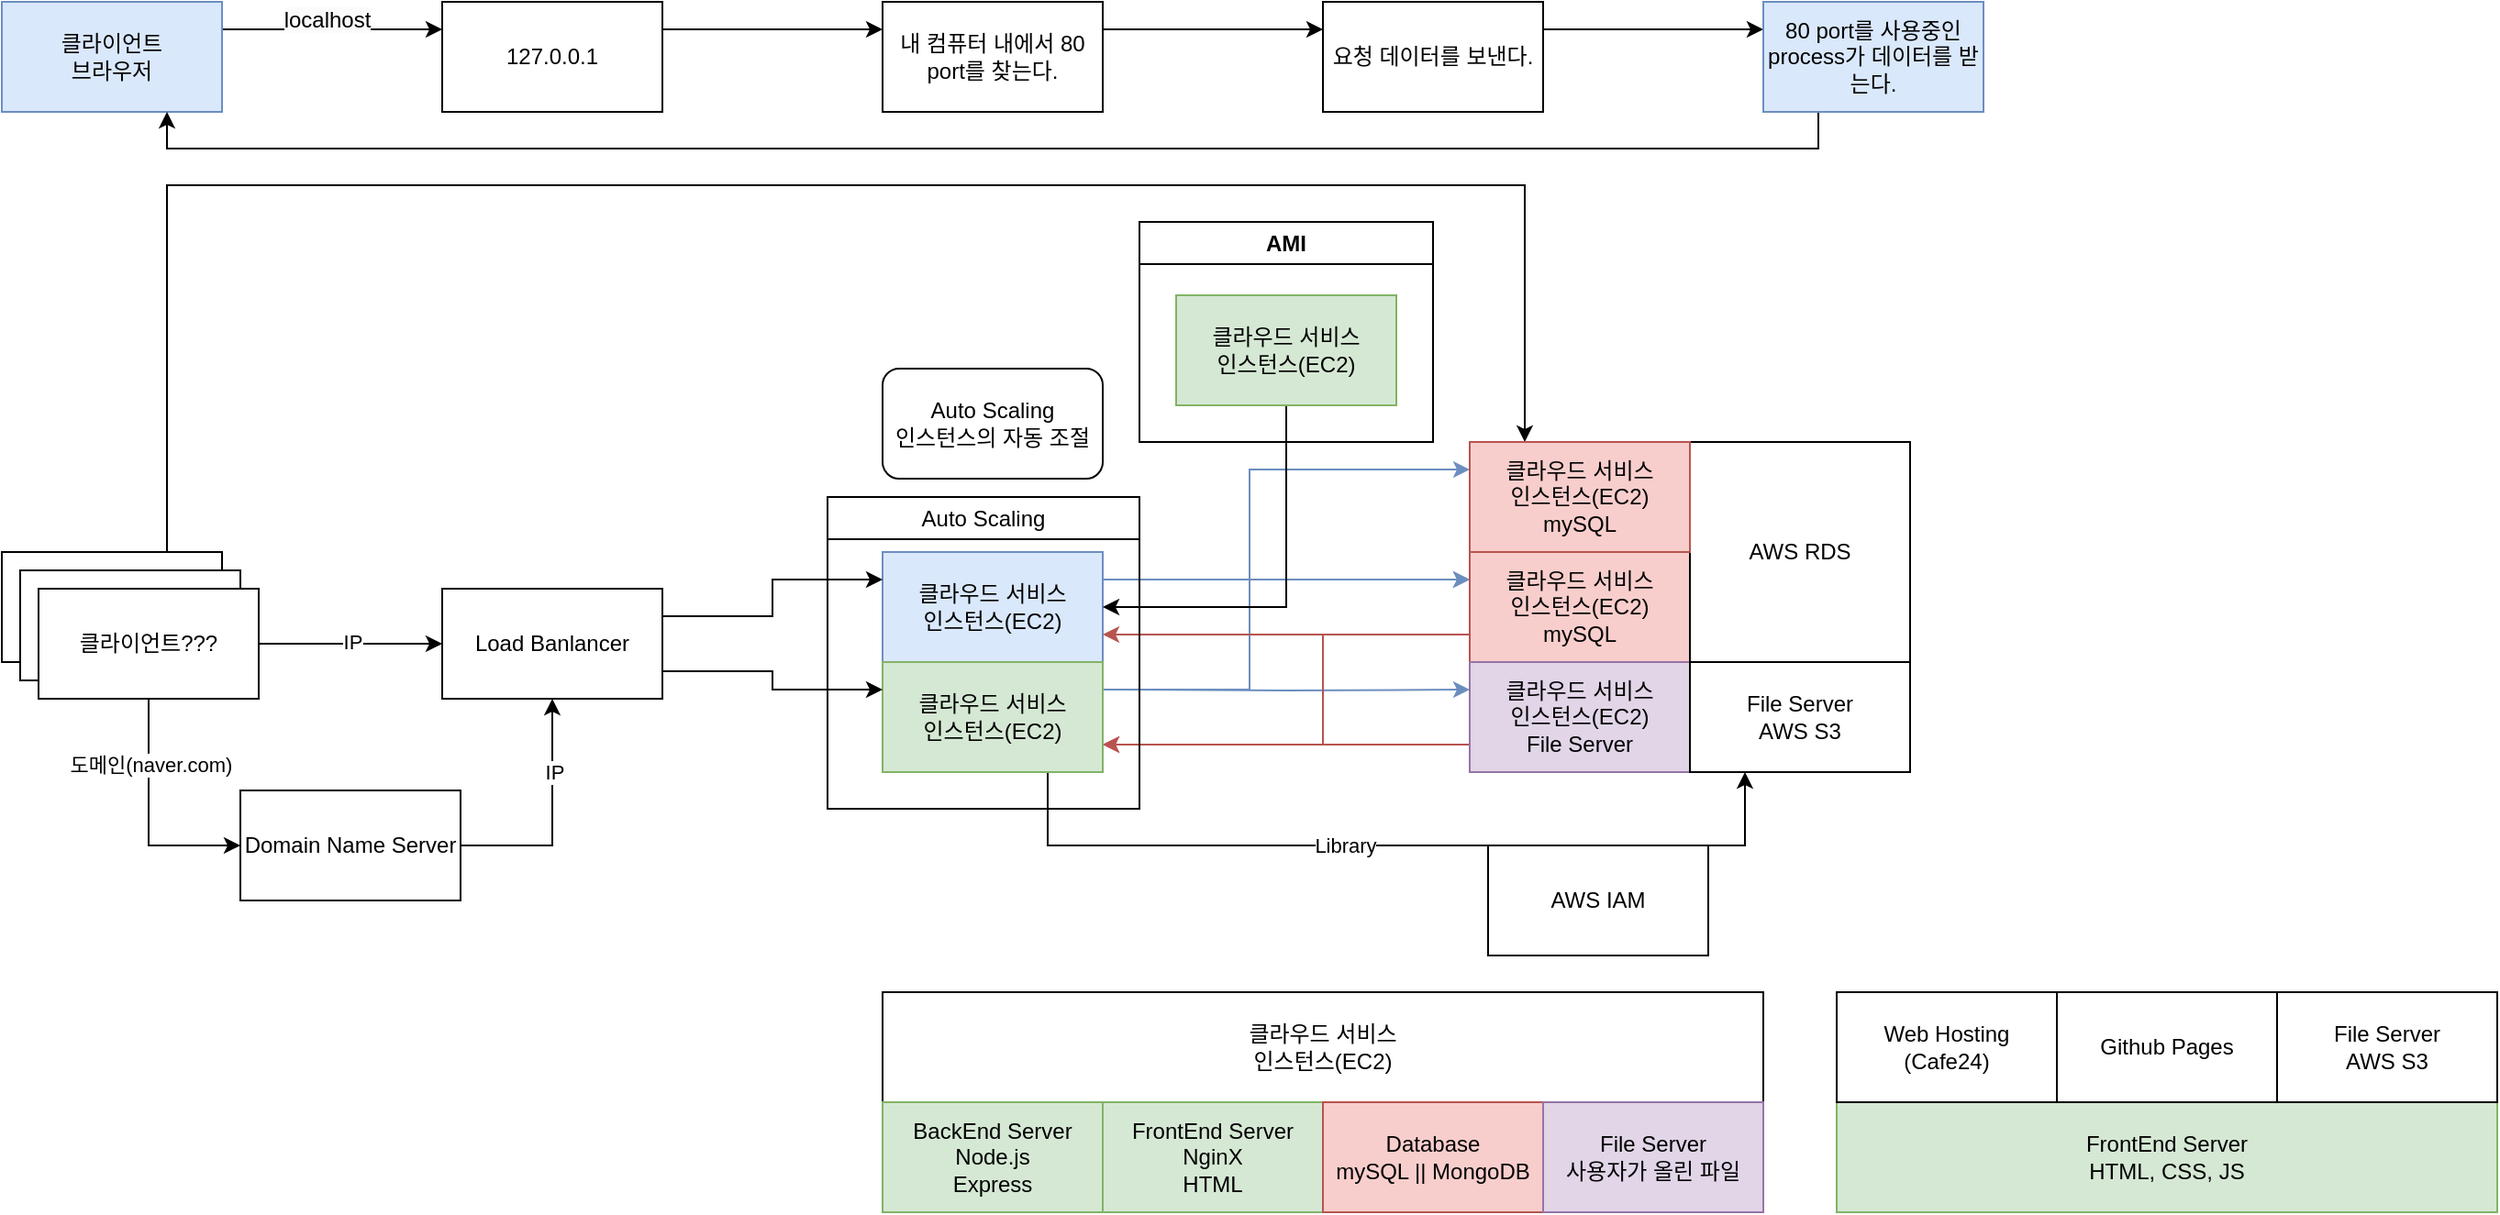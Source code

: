 <mxfile version="24.5.2" type="device">
  <diagram name="페이지-1" id="IzrHYI5sSQail3mEcHFB">
    <mxGraphModel dx="1066" dy="571" grid="1" gridSize="10" guides="1" tooltips="1" connect="1" arrows="1" fold="1" page="1" pageScale="1" pageWidth="827" pageHeight="1169" math="0" shadow="0">
      <root>
        <mxCell id="0" />
        <mxCell id="1" parent="0" />
        <mxCell id="Rycm1ArM-xXLczLpoNVL-3" style="edgeStyle=orthogonalEdgeStyle;rounded=0;orthogonalLoop=1;jettySize=auto;html=1;exitX=1;exitY=0.25;exitDx=0;exitDy=0;entryX=0;entryY=0.25;entryDx=0;entryDy=0;" edge="1" parent="1" source="Rycm1ArM-xXLczLpoNVL-1" target="Rycm1ArM-xXLczLpoNVL-2">
          <mxGeometry relative="1" as="geometry" />
        </mxCell>
        <mxCell id="Rycm1ArM-xXLczLpoNVL-4" value="&lt;span style=&quot;font-size: 12px; text-wrap: wrap; background-color: rgb(251, 251, 251);&quot;&gt;l&lt;/span&gt;&lt;span style=&quot;background-color: rgb(251, 251, 251); font-size: 12px; text-wrap: wrap;&quot;&gt;ocalhost&lt;/span&gt;" style="edgeLabel;html=1;align=center;verticalAlign=middle;resizable=0;points=[];" vertex="1" connectable="0" parent="Rycm1ArM-xXLczLpoNVL-3">
          <mxGeometry x="-0.133" relative="1" as="geometry">
            <mxPoint x="5" y="-5" as="offset" />
          </mxGeometry>
        </mxCell>
        <mxCell id="Rycm1ArM-xXLczLpoNVL-1" value="&lt;div&gt;클라이언트&lt;/div&gt;브라우저" style="rounded=0;whiteSpace=wrap;html=1;fillColor=#dae8fc;strokeColor=#6c8ebf;" vertex="1" parent="1">
          <mxGeometry x="40" y="40" width="120" height="60" as="geometry" />
        </mxCell>
        <mxCell id="Rycm1ArM-xXLczLpoNVL-6" style="edgeStyle=orthogonalEdgeStyle;rounded=0;orthogonalLoop=1;jettySize=auto;html=1;exitX=1;exitY=0.25;exitDx=0;exitDy=0;entryX=0;entryY=0.25;entryDx=0;entryDy=0;" edge="1" parent="1" source="Rycm1ArM-xXLczLpoNVL-2" target="Rycm1ArM-xXLczLpoNVL-5">
          <mxGeometry relative="1" as="geometry" />
        </mxCell>
        <mxCell id="Rycm1ArM-xXLczLpoNVL-2" value="127.0.0.1" style="rounded=0;whiteSpace=wrap;html=1;" vertex="1" parent="1">
          <mxGeometry x="280" y="40" width="120" height="60" as="geometry" />
        </mxCell>
        <mxCell id="Rycm1ArM-xXLczLpoNVL-8" style="edgeStyle=orthogonalEdgeStyle;rounded=0;orthogonalLoop=1;jettySize=auto;html=1;exitX=1;exitY=0.25;exitDx=0;exitDy=0;entryX=0;entryY=0.25;entryDx=0;entryDy=0;" edge="1" parent="1" source="Rycm1ArM-xXLczLpoNVL-5" target="Rycm1ArM-xXLczLpoNVL-7">
          <mxGeometry relative="1" as="geometry" />
        </mxCell>
        <mxCell id="Rycm1ArM-xXLczLpoNVL-5" value="내 컴퓨터 내에서 80 port를 찾는다." style="rounded=0;whiteSpace=wrap;html=1;" vertex="1" parent="1">
          <mxGeometry x="520" y="40" width="120" height="60" as="geometry" />
        </mxCell>
        <mxCell id="Rycm1ArM-xXLczLpoNVL-10" style="edgeStyle=orthogonalEdgeStyle;rounded=0;orthogonalLoop=1;jettySize=auto;html=1;exitX=1;exitY=0.25;exitDx=0;exitDy=0;entryX=0;entryY=0.25;entryDx=0;entryDy=0;" edge="1" parent="1" source="Rycm1ArM-xXLczLpoNVL-7" target="Rycm1ArM-xXLczLpoNVL-9">
          <mxGeometry relative="1" as="geometry" />
        </mxCell>
        <mxCell id="Rycm1ArM-xXLczLpoNVL-7" value="요청 데이터를 보낸다." style="rounded=0;whiteSpace=wrap;html=1;" vertex="1" parent="1">
          <mxGeometry x="760" y="40" width="120" height="60" as="geometry" />
        </mxCell>
        <mxCell id="Rycm1ArM-xXLczLpoNVL-11" style="edgeStyle=orthogonalEdgeStyle;rounded=0;orthogonalLoop=1;jettySize=auto;html=1;exitX=0.25;exitY=1;exitDx=0;exitDy=0;entryX=0.75;entryY=1;entryDx=0;entryDy=0;" edge="1" parent="1" source="Rycm1ArM-xXLczLpoNVL-9" target="Rycm1ArM-xXLczLpoNVL-1">
          <mxGeometry relative="1" as="geometry" />
        </mxCell>
        <mxCell id="Rycm1ArM-xXLczLpoNVL-9" value="80 port를 사용중인 process가 데이터를 받는다." style="rounded=0;whiteSpace=wrap;html=1;fillColor=#dae8fc;strokeColor=#6c8ebf;" vertex="1" parent="1">
          <mxGeometry x="1000" y="40" width="120" height="60" as="geometry" />
        </mxCell>
        <mxCell id="Rycm1ArM-xXLczLpoNVL-156" style="edgeStyle=orthogonalEdgeStyle;rounded=0;orthogonalLoop=1;jettySize=auto;html=1;exitX=0.75;exitY=0;exitDx=0;exitDy=0;entryX=0.25;entryY=0;entryDx=0;entryDy=0;" edge="1" parent="1" source="Rycm1ArM-xXLczLpoNVL-12" target="Rycm1ArM-xXLczLpoNVL-153">
          <mxGeometry relative="1" as="geometry">
            <Array as="points">
              <mxPoint x="130" y="140" />
              <mxPoint x="870" y="140" />
            </Array>
          </mxGeometry>
        </mxCell>
        <mxCell id="Rycm1ArM-xXLczLpoNVL-12" value="&lt;div&gt;클라이언트???&lt;/div&gt;" style="rounded=0;whiteSpace=wrap;html=1;" vertex="1" parent="1">
          <mxGeometry x="40" y="340" width="120" height="60" as="geometry" />
        </mxCell>
        <mxCell id="Rycm1ArM-xXLczLpoNVL-114" style="edgeStyle=orthogonalEdgeStyle;rounded=0;orthogonalLoop=1;jettySize=auto;html=1;exitX=1;exitY=0.25;exitDx=0;exitDy=0;entryX=0;entryY=0.25;entryDx=0;entryDy=0;fillColor=#dae8fc;strokeColor=#6c8ebf;" edge="1" parent="1" source="Rycm1ArM-xXLczLpoNVL-14" target="Rycm1ArM-xXLczLpoNVL-112">
          <mxGeometry relative="1" as="geometry" />
        </mxCell>
        <mxCell id="Rycm1ArM-xXLczLpoNVL-154" style="edgeStyle=orthogonalEdgeStyle;rounded=0;orthogonalLoop=1;jettySize=auto;html=1;exitX=1;exitY=0.25;exitDx=0;exitDy=0;entryX=0;entryY=0.25;entryDx=0;entryDy=0;fillColor=#dae8fc;strokeColor=#6c8ebf;" edge="1" parent="1" source="Rycm1ArM-xXLczLpoNVL-14" target="Rycm1ArM-xXLczLpoNVL-153">
          <mxGeometry relative="1" as="geometry">
            <Array as="points">
              <mxPoint x="720" y="355" />
              <mxPoint x="720" y="295" />
            </Array>
          </mxGeometry>
        </mxCell>
        <mxCell id="Rycm1ArM-xXLczLpoNVL-14" value="클라우드 서비스&lt;div&gt;인스턴스(EC2)&lt;/div&gt;" style="rounded=0;whiteSpace=wrap;html=1;fillColor=#dae8fc;strokeColor=#6c8ebf;" vertex="1" parent="1">
          <mxGeometry x="520" y="340" width="120" height="60" as="geometry" />
        </mxCell>
        <mxCell id="Rycm1ArM-xXLczLpoNVL-91" value="Auto Scaling&lt;div&gt;인스턴스의 자동 조절&lt;/div&gt;" style="rounded=1;whiteSpace=wrap;html=1;" vertex="1" parent="1">
          <mxGeometry x="520" y="240" width="120" height="60" as="geometry" />
        </mxCell>
        <mxCell id="Rycm1ArM-xXLczLpoNVL-92" value="&lt;div&gt;클라이언트???&lt;/div&gt;" style="rounded=0;whiteSpace=wrap;html=1;" vertex="1" parent="1">
          <mxGeometry x="50" y="350" width="120" height="60" as="geometry" />
        </mxCell>
        <mxCell id="Rycm1ArM-xXLczLpoNVL-132" style="edgeStyle=orthogonalEdgeStyle;rounded=0;orthogonalLoop=1;jettySize=auto;html=1;exitX=1;exitY=0.5;exitDx=0;exitDy=0;entryX=0;entryY=0.5;entryDx=0;entryDy=0;" edge="1" parent="1" source="Rycm1ArM-xXLczLpoNVL-93" target="Rycm1ArM-xXLczLpoNVL-131">
          <mxGeometry relative="1" as="geometry" />
        </mxCell>
        <mxCell id="Rycm1ArM-xXLczLpoNVL-143" value="IP" style="edgeLabel;html=1;align=center;verticalAlign=middle;resizable=0;points=[];" vertex="1" connectable="0" parent="Rycm1ArM-xXLczLpoNVL-132">
          <mxGeometry x="0.007" y="1" relative="1" as="geometry">
            <mxPoint as="offset" />
          </mxGeometry>
        </mxCell>
        <mxCell id="Rycm1ArM-xXLczLpoNVL-141" style="edgeStyle=orthogonalEdgeStyle;rounded=0;orthogonalLoop=1;jettySize=auto;html=1;exitX=0.5;exitY=1;exitDx=0;exitDy=0;entryX=0;entryY=0.5;entryDx=0;entryDy=0;" edge="1" parent="1" source="Rycm1ArM-xXLczLpoNVL-93" target="Rycm1ArM-xXLczLpoNVL-140">
          <mxGeometry relative="1" as="geometry" />
        </mxCell>
        <mxCell id="Rycm1ArM-xXLczLpoNVL-144" value="도메인(naver.com)" style="edgeLabel;html=1;align=center;verticalAlign=middle;resizable=0;points=[];" vertex="1" connectable="0" parent="Rycm1ArM-xXLczLpoNVL-141">
          <mxGeometry x="-0.454" y="1" relative="1" as="geometry">
            <mxPoint as="offset" />
          </mxGeometry>
        </mxCell>
        <mxCell id="Rycm1ArM-xXLczLpoNVL-93" value="&lt;div&gt;클라이언트???&lt;/div&gt;" style="rounded=0;whiteSpace=wrap;html=1;" vertex="1" parent="1">
          <mxGeometry x="60" y="360" width="120" height="60" as="geometry" />
        </mxCell>
        <mxCell id="Rycm1ArM-xXLczLpoNVL-105" value="클라우드 서비스&lt;div&gt;인스턴스(EC2)&lt;/div&gt;" style="rounded=0;whiteSpace=wrap;html=1;" vertex="1" parent="1">
          <mxGeometry x="520" y="580" width="480" height="60" as="geometry" />
        </mxCell>
        <mxCell id="Rycm1ArM-xXLczLpoNVL-106" value="&lt;div&gt;BackEnd Server&lt;/div&gt;Node.js&lt;div&gt;Express&lt;/div&gt;" style="rounded=0;whiteSpace=wrap;html=1;fillColor=#d5e8d4;strokeColor=#82b366;" vertex="1" parent="1">
          <mxGeometry x="520" y="640" width="120" height="60" as="geometry" />
        </mxCell>
        <mxCell id="Rycm1ArM-xXLczLpoNVL-107" value="&lt;div&gt;FrontEnd Server&lt;/div&gt;NginX&lt;div&gt;HTML&lt;/div&gt;" style="rounded=0;whiteSpace=wrap;html=1;fillColor=#d5e8d4;strokeColor=#82b366;" vertex="1" parent="1">
          <mxGeometry x="640" y="640" width="120" height="60" as="geometry" />
        </mxCell>
        <mxCell id="Rycm1ArM-xXLczLpoNVL-108" value="Database&lt;div&gt;mySQL || MongoDB&lt;/div&gt;" style="rounded=0;whiteSpace=wrap;html=1;fillColor=#f8cecc;strokeColor=#b85450;" vertex="1" parent="1">
          <mxGeometry x="760" y="640" width="120" height="60" as="geometry" />
        </mxCell>
        <mxCell id="Rycm1ArM-xXLczLpoNVL-109" value="&lt;div&gt;File Server&lt;/div&gt;사용자가 올린 파일" style="rounded=0;whiteSpace=wrap;html=1;fillColor=#e1d5e7;strokeColor=#9673a6;" vertex="1" parent="1">
          <mxGeometry x="880" y="640" width="120" height="60" as="geometry" />
        </mxCell>
        <mxCell id="Rycm1ArM-xXLczLpoNVL-115" style="edgeStyle=orthogonalEdgeStyle;rounded=0;orthogonalLoop=1;jettySize=auto;html=1;exitX=1;exitY=0.25;exitDx=0;exitDy=0;entryX=0;entryY=0.25;entryDx=0;entryDy=0;fillColor=#dae8fc;strokeColor=#6c8ebf;" edge="1" parent="1" target="Rycm1ArM-xXLczLpoNVL-112">
          <mxGeometry relative="1" as="geometry">
            <mxPoint x="780" y="380" as="targetPoint" />
            <mxPoint x="640" y="415" as="sourcePoint" />
            <Array as="points">
              <mxPoint x="720" y="415" />
              <mxPoint x="720" y="355" />
            </Array>
          </mxGeometry>
        </mxCell>
        <mxCell id="Rycm1ArM-xXLczLpoNVL-118" style="edgeStyle=orthogonalEdgeStyle;rounded=0;orthogonalLoop=1;jettySize=auto;html=1;exitX=1;exitY=0.25;exitDx=0;exitDy=0;entryX=0;entryY=0.25;entryDx=0;entryDy=0;fillColor=#dae8fc;strokeColor=#6c8ebf;" edge="1" parent="1" target="Rycm1ArM-xXLczLpoNVL-113">
          <mxGeometry relative="1" as="geometry">
            <mxPoint x="640" y="415" as="sourcePoint" />
          </mxGeometry>
        </mxCell>
        <mxCell id="Rycm1ArM-xXLczLpoNVL-116" style="edgeStyle=orthogonalEdgeStyle;rounded=0;orthogonalLoop=1;jettySize=auto;html=1;exitX=0;exitY=0.75;exitDx=0;exitDy=0;entryX=1;entryY=0.75;entryDx=0;entryDy=0;fillColor=#f8cecc;strokeColor=#b85450;" edge="1" parent="1" source="Rycm1ArM-xXLczLpoNVL-112" target="Rycm1ArM-xXLczLpoNVL-14">
          <mxGeometry relative="1" as="geometry" />
        </mxCell>
        <mxCell id="Rycm1ArM-xXLczLpoNVL-120" style="edgeStyle=orthogonalEdgeStyle;rounded=0;orthogonalLoop=1;jettySize=auto;html=1;exitX=0;exitY=0.75;exitDx=0;exitDy=0;entryX=1;entryY=0.75;entryDx=0;entryDy=0;fillColor=#f8cecc;strokeColor=#b85450;" edge="1" parent="1" source="Rycm1ArM-xXLczLpoNVL-112">
          <mxGeometry relative="1" as="geometry">
            <mxPoint x="640" y="445" as="targetPoint" />
            <Array as="points">
              <mxPoint x="760" y="385" />
              <mxPoint x="760" y="445" />
            </Array>
          </mxGeometry>
        </mxCell>
        <mxCell id="Rycm1ArM-xXLczLpoNVL-112" value="클라우드 서비스&lt;div&gt;인스턴스(EC2)&lt;/div&gt;&lt;div&gt;mySQL&lt;/div&gt;" style="rounded=0;whiteSpace=wrap;html=1;fillColor=#f8cecc;strokeColor=#b85450;" vertex="1" parent="1">
          <mxGeometry x="840" y="340" width="120" height="60" as="geometry" />
        </mxCell>
        <mxCell id="Rycm1ArM-xXLczLpoNVL-117" style="edgeStyle=orthogonalEdgeStyle;rounded=0;orthogonalLoop=1;jettySize=auto;html=1;exitX=0;exitY=0.75;exitDx=0;exitDy=0;entryX=1;entryY=0.75;entryDx=0;entryDy=0;fillColor=#f8cecc;strokeColor=#b85450;" edge="1" parent="1" source="Rycm1ArM-xXLczLpoNVL-113">
          <mxGeometry relative="1" as="geometry">
            <mxPoint x="640" y="445" as="targetPoint" />
          </mxGeometry>
        </mxCell>
        <mxCell id="Rycm1ArM-xXLczLpoNVL-113" value="클라우드 서비스&lt;div&gt;인스턴스(EC2)&lt;/div&gt;&lt;div&gt;File Server&lt;/div&gt;" style="rounded=0;whiteSpace=wrap;html=1;fillColor=#e1d5e7;strokeColor=#9673a6;" vertex="1" parent="1">
          <mxGeometry x="840" y="400" width="120" height="60" as="geometry" />
        </mxCell>
        <mxCell id="Rycm1ArM-xXLczLpoNVL-122" style="edgeStyle=orthogonalEdgeStyle;rounded=0;orthogonalLoop=1;jettySize=auto;html=1;exitX=0.5;exitY=1;exitDx=0;exitDy=0;entryX=1;entryY=0.5;entryDx=0;entryDy=0;" edge="1" parent="1" source="Rycm1ArM-xXLczLpoNVL-121" target="Rycm1ArM-xXLczLpoNVL-14">
          <mxGeometry relative="1" as="geometry" />
        </mxCell>
        <mxCell id="Rycm1ArM-xXLczLpoNVL-150" style="edgeStyle=orthogonalEdgeStyle;rounded=0;orthogonalLoop=1;jettySize=auto;html=1;exitX=0.75;exitY=1;exitDx=0;exitDy=0;entryX=0.25;entryY=1;entryDx=0;entryDy=0;" edge="1" parent="1" source="Rycm1ArM-xXLczLpoNVL-126" target="Rycm1ArM-xXLczLpoNVL-148">
          <mxGeometry relative="1" as="geometry">
            <Array as="points">
              <mxPoint x="610" y="500" />
              <mxPoint x="990" y="500" />
            </Array>
          </mxGeometry>
        </mxCell>
        <mxCell id="Rycm1ArM-xXLczLpoNVL-151" value="Library" style="edgeLabel;html=1;align=center;verticalAlign=middle;resizable=0;points=[];" vertex="1" connectable="0" parent="Rycm1ArM-xXLczLpoNVL-150">
          <mxGeometry x="-0.122" relative="1" as="geometry">
            <mxPoint as="offset" />
          </mxGeometry>
        </mxCell>
        <mxCell id="Rycm1ArM-xXLczLpoNVL-126" value="클라우드 서비스&lt;div&gt;인스턴스(EC2)&lt;/div&gt;" style="rounded=0;whiteSpace=wrap;html=1;fillColor=#d5e8d4;strokeColor=#82b366;" vertex="1" parent="1">
          <mxGeometry x="520" y="400" width="120" height="60" as="geometry" />
        </mxCell>
        <mxCell id="Rycm1ArM-xXLczLpoNVL-133" style="edgeStyle=orthogonalEdgeStyle;rounded=0;orthogonalLoop=1;jettySize=auto;html=1;exitX=1;exitY=0.25;exitDx=0;exitDy=0;entryX=0;entryY=0.25;entryDx=0;entryDy=0;" edge="1" parent="1" source="Rycm1ArM-xXLczLpoNVL-131" target="Rycm1ArM-xXLczLpoNVL-14">
          <mxGeometry relative="1" as="geometry" />
        </mxCell>
        <mxCell id="Rycm1ArM-xXLczLpoNVL-134" style="edgeStyle=orthogonalEdgeStyle;rounded=0;orthogonalLoop=1;jettySize=auto;html=1;exitX=1;exitY=0.75;exitDx=0;exitDy=0;entryX=0;entryY=0.25;entryDx=0;entryDy=0;" edge="1" parent="1" source="Rycm1ArM-xXLczLpoNVL-131" target="Rycm1ArM-xXLczLpoNVL-126">
          <mxGeometry relative="1" as="geometry" />
        </mxCell>
        <mxCell id="Rycm1ArM-xXLczLpoNVL-131" value="Load Banlancer" style="rounded=0;whiteSpace=wrap;html=1;" vertex="1" parent="1">
          <mxGeometry x="280" y="360" width="120" height="60" as="geometry" />
        </mxCell>
        <mxCell id="Rycm1ArM-xXLczLpoNVL-135" value="AMI" style="swimlane;whiteSpace=wrap;html=1;" vertex="1" parent="1">
          <mxGeometry x="660" y="160" width="160" height="120" as="geometry" />
        </mxCell>
        <mxCell id="Rycm1ArM-xXLczLpoNVL-121" value="클라우드 서비스&lt;div&gt;인스턴스(EC2)&lt;/div&gt;" style="rounded=0;whiteSpace=wrap;html=1;fillColor=#d5e8d4;strokeColor=#82b366;" vertex="1" parent="Rycm1ArM-xXLczLpoNVL-135">
          <mxGeometry x="20" y="40" width="120" height="60" as="geometry" />
        </mxCell>
        <mxCell id="Rycm1ArM-xXLczLpoNVL-136" value="&lt;span style=&quot;font-weight: 400;&quot;&gt;Auto Scaling&lt;/span&gt;" style="swimlane;whiteSpace=wrap;html=1;" vertex="1" parent="1">
          <mxGeometry x="490" y="310" width="170" height="170" as="geometry" />
        </mxCell>
        <mxCell id="Rycm1ArM-xXLczLpoNVL-137" value="&lt;div&gt;FrontEnd Server&lt;/div&gt;&lt;div&gt;&lt;span style=&quot;background-color: initial;&quot;&gt;HTML, CSS, JS&lt;/span&gt;&lt;/div&gt;" style="rounded=0;whiteSpace=wrap;html=1;fillColor=#d5e8d4;strokeColor=#82b366;" vertex="1" parent="1">
          <mxGeometry x="1040" y="640" width="360" height="60" as="geometry" />
        </mxCell>
        <mxCell id="Rycm1ArM-xXLczLpoNVL-138" value="Web Hosting&lt;div&gt;(Cafe24)&lt;/div&gt;" style="rounded=0;whiteSpace=wrap;html=1;" vertex="1" parent="1">
          <mxGeometry x="1040" y="580" width="120" height="60" as="geometry" />
        </mxCell>
        <mxCell id="Rycm1ArM-xXLczLpoNVL-139" value="Github Pages" style="rounded=0;whiteSpace=wrap;html=1;" vertex="1" parent="1">
          <mxGeometry x="1160" y="580" width="120" height="60" as="geometry" />
        </mxCell>
        <mxCell id="Rycm1ArM-xXLczLpoNVL-142" style="edgeStyle=orthogonalEdgeStyle;rounded=0;orthogonalLoop=1;jettySize=auto;html=1;exitX=1;exitY=0.5;exitDx=0;exitDy=0;entryX=0.5;entryY=1;entryDx=0;entryDy=0;" edge="1" parent="1" source="Rycm1ArM-xXLczLpoNVL-140" target="Rycm1ArM-xXLczLpoNVL-131">
          <mxGeometry relative="1" as="geometry" />
        </mxCell>
        <mxCell id="Rycm1ArM-xXLczLpoNVL-145" value="IP" style="edgeLabel;html=1;align=center;verticalAlign=middle;resizable=0;points=[];" vertex="1" connectable="0" parent="Rycm1ArM-xXLczLpoNVL-142">
          <mxGeometry x="0.396" y="-1" relative="1" as="geometry">
            <mxPoint as="offset" />
          </mxGeometry>
        </mxCell>
        <mxCell id="Rycm1ArM-xXLczLpoNVL-140" value="Domain Name Server" style="rounded=0;whiteSpace=wrap;html=1;" vertex="1" parent="1">
          <mxGeometry x="170" y="470" width="120" height="60" as="geometry" />
        </mxCell>
        <mxCell id="Rycm1ArM-xXLczLpoNVL-147" value="&lt;div&gt;File Server&lt;/div&gt;AWS S3" style="rounded=0;whiteSpace=wrap;html=1;" vertex="1" parent="1">
          <mxGeometry x="1280" y="580" width="120" height="60" as="geometry" />
        </mxCell>
        <mxCell id="Rycm1ArM-xXLczLpoNVL-148" value="&lt;div&gt;File Server&lt;/div&gt;AWS S3" style="rounded=0;whiteSpace=wrap;html=1;" vertex="1" parent="1">
          <mxGeometry x="960" y="400" width="120" height="60" as="geometry" />
        </mxCell>
        <mxCell id="Rycm1ArM-xXLczLpoNVL-149" value="AWS IAM&lt;div&gt;&lt;/div&gt;" style="rounded=0;whiteSpace=wrap;html=1;" vertex="1" parent="1">
          <mxGeometry x="850" y="500" width="120" height="60" as="geometry" />
        </mxCell>
        <mxCell id="Rycm1ArM-xXLczLpoNVL-152" value="AWS RDS&lt;div&gt;&lt;/div&gt;" style="rounded=0;whiteSpace=wrap;html=1;" vertex="1" parent="1">
          <mxGeometry x="960" y="280" width="120" height="120" as="geometry" />
        </mxCell>
        <mxCell id="Rycm1ArM-xXLczLpoNVL-153" value="클라우드 서비스&lt;div&gt;인스턴스(EC2)&lt;/div&gt;&lt;div&gt;mySQL&lt;/div&gt;" style="rounded=0;whiteSpace=wrap;html=1;fillColor=#f8cecc;strokeColor=#b85450;" vertex="1" parent="1">
          <mxGeometry x="840" y="280" width="120" height="60" as="geometry" />
        </mxCell>
      </root>
    </mxGraphModel>
  </diagram>
</mxfile>
